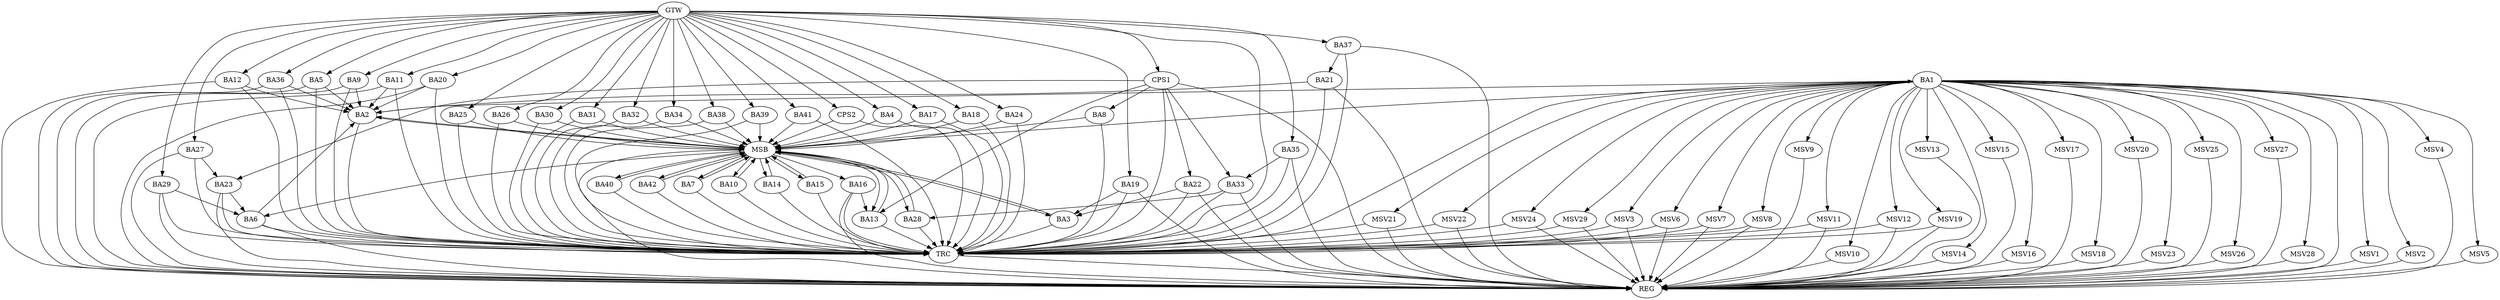 strict digraph G {
  BA1 [ label="BA1" ];
  BA2 [ label="BA2" ];
  BA3 [ label="BA3" ];
  BA4 [ label="BA4" ];
  BA5 [ label="BA5" ];
  BA6 [ label="BA6" ];
  BA7 [ label="BA7" ];
  BA8 [ label="BA8" ];
  BA9 [ label="BA9" ];
  BA10 [ label="BA10" ];
  BA11 [ label="BA11" ];
  BA12 [ label="BA12" ];
  BA13 [ label="BA13" ];
  BA14 [ label="BA14" ];
  BA15 [ label="BA15" ];
  BA16 [ label="BA16" ];
  BA17 [ label="BA17" ];
  BA18 [ label="BA18" ];
  BA19 [ label="BA19" ];
  BA20 [ label="BA20" ];
  BA21 [ label="BA21" ];
  BA22 [ label="BA22" ];
  BA23 [ label="BA23" ];
  BA24 [ label="BA24" ];
  BA25 [ label="BA25" ];
  BA26 [ label="BA26" ];
  BA27 [ label="BA27" ];
  BA28 [ label="BA28" ];
  BA29 [ label="BA29" ];
  BA30 [ label="BA30" ];
  BA31 [ label="BA31" ];
  BA32 [ label="BA32" ];
  BA33 [ label="BA33" ];
  BA34 [ label="BA34" ];
  BA35 [ label="BA35" ];
  BA36 [ label="BA36" ];
  BA37 [ label="BA37" ];
  BA38 [ label="BA38" ];
  BA39 [ label="BA39" ];
  BA40 [ label="BA40" ];
  BA41 [ label="BA41" ];
  BA42 [ label="BA42" ];
  CPS1 [ label="CPS1" ];
  CPS2 [ label="CPS2" ];
  GTW [ label="GTW" ];
  REG [ label="REG" ];
  MSB [ label="MSB" ];
  TRC [ label="TRC" ];
  MSV1 [ label="MSV1" ];
  MSV2 [ label="MSV2" ];
  MSV3 [ label="MSV3" ];
  MSV4 [ label="MSV4" ];
  MSV5 [ label="MSV5" ];
  MSV6 [ label="MSV6" ];
  MSV7 [ label="MSV7" ];
  MSV8 [ label="MSV8" ];
  MSV9 [ label="MSV9" ];
  MSV10 [ label="MSV10" ];
  MSV11 [ label="MSV11" ];
  MSV12 [ label="MSV12" ];
  MSV13 [ label="MSV13" ];
  MSV14 [ label="MSV14" ];
  MSV15 [ label="MSV15" ];
  MSV16 [ label="MSV16" ];
  MSV17 [ label="MSV17" ];
  MSV18 [ label="MSV18" ];
  MSV19 [ label="MSV19" ];
  MSV20 [ label="MSV20" ];
  MSV21 [ label="MSV21" ];
  MSV22 [ label="MSV22" ];
  MSV23 [ label="MSV23" ];
  MSV24 [ label="MSV24" ];
  MSV25 [ label="MSV25" ];
  MSV26 [ label="MSV26" ];
  MSV27 [ label="MSV27" ];
  MSV28 [ label="MSV28" ];
  MSV29 [ label="MSV29" ];
  BA1 -> BA2;
  BA5 -> BA2;
  BA6 -> BA2;
  BA9 -> BA2;
  BA11 -> BA2;
  BA12 -> BA2;
  BA16 -> BA13;
  BA19 -> BA3;
  BA20 -> BA2;
  BA21 -> BA2;
  BA22 -> BA3;
  BA23 -> BA6;
  BA27 -> BA23;
  BA29 -> BA6;
  BA33 -> BA28;
  BA35 -> BA33;
  BA36 -> BA2;
  BA37 -> BA21;
  CPS1 -> BA22;
  CPS1 -> BA23;
  CPS1 -> BA8;
  CPS1 -> BA33;
  CPS1 -> BA13;
  GTW -> BA4;
  GTW -> BA5;
  GTW -> BA9;
  GTW -> BA11;
  GTW -> BA12;
  GTW -> BA17;
  GTW -> BA18;
  GTW -> BA19;
  GTW -> BA20;
  GTW -> BA24;
  GTW -> BA25;
  GTW -> BA26;
  GTW -> BA27;
  GTW -> BA29;
  GTW -> BA30;
  GTW -> BA31;
  GTW -> BA32;
  GTW -> BA34;
  GTW -> BA35;
  GTW -> BA36;
  GTW -> BA37;
  GTW -> BA38;
  GTW -> BA39;
  GTW -> BA41;
  GTW -> CPS1;
  GTW -> CPS2;
  BA1 -> REG;
  BA5 -> REG;
  BA6 -> REG;
  BA9 -> REG;
  BA11 -> REG;
  BA12 -> REG;
  BA16 -> REG;
  BA19 -> REG;
  BA20 -> REG;
  BA21 -> REG;
  BA22 -> REG;
  BA23 -> REG;
  BA27 -> REG;
  BA29 -> REG;
  BA33 -> REG;
  BA35 -> REG;
  BA36 -> REG;
  BA37 -> REG;
  CPS1 -> REG;
  BA2 -> MSB;
  MSB -> BA1;
  MSB -> REG;
  BA3 -> MSB;
  MSB -> BA2;
  BA4 -> MSB;
  BA7 -> MSB;
  MSB -> BA3;
  BA8 -> MSB;
  BA10 -> MSB;
  BA13 -> MSB;
  BA14 -> MSB;
  MSB -> BA6;
  BA15 -> MSB;
  BA17 -> MSB;
  MSB -> BA14;
  BA18 -> MSB;
  BA24 -> MSB;
  MSB -> BA13;
  BA25 -> MSB;
  BA26 -> MSB;
  MSB -> BA16;
  BA28 -> MSB;
  BA30 -> MSB;
  MSB -> BA10;
  BA31 -> MSB;
  BA32 -> MSB;
  BA34 -> MSB;
  MSB -> BA7;
  BA38 -> MSB;
  BA39 -> MSB;
  BA40 -> MSB;
  MSB -> BA15;
  BA41 -> MSB;
  MSB -> BA28;
  BA42 -> MSB;
  CPS2 -> MSB;
  MSB -> BA42;
  MSB -> BA40;
  BA1 -> TRC;
  BA2 -> TRC;
  BA3 -> TRC;
  BA4 -> TRC;
  BA5 -> TRC;
  BA6 -> TRC;
  BA7 -> TRC;
  BA8 -> TRC;
  BA9 -> TRC;
  BA10 -> TRC;
  BA11 -> TRC;
  BA12 -> TRC;
  BA13 -> TRC;
  BA14 -> TRC;
  BA15 -> TRC;
  BA16 -> TRC;
  BA17 -> TRC;
  BA18 -> TRC;
  BA19 -> TRC;
  BA20 -> TRC;
  BA21 -> TRC;
  BA22 -> TRC;
  BA23 -> TRC;
  BA24 -> TRC;
  BA25 -> TRC;
  BA26 -> TRC;
  BA27 -> TRC;
  BA28 -> TRC;
  BA29 -> TRC;
  BA30 -> TRC;
  BA31 -> TRC;
  BA32 -> TRC;
  BA33 -> TRC;
  BA34 -> TRC;
  BA35 -> TRC;
  BA36 -> TRC;
  BA37 -> TRC;
  BA38 -> TRC;
  BA39 -> TRC;
  BA40 -> TRC;
  BA41 -> TRC;
  BA42 -> TRC;
  CPS1 -> TRC;
  CPS2 -> TRC;
  GTW -> TRC;
  TRC -> REG;
  BA1 -> MSV1;
  BA1 -> MSV2;
  BA1 -> MSV3;
  BA1 -> MSV4;
  BA1 -> MSV5;
  BA1 -> MSV6;
  MSV1 -> REG;
  MSV2 -> REG;
  MSV3 -> REG;
  MSV3 -> TRC;
  MSV4 -> REG;
  MSV5 -> REG;
  MSV6 -> REG;
  MSV6 -> TRC;
  BA1 -> MSV7;
  MSV7 -> REG;
  MSV7 -> TRC;
  BA1 -> MSV8;
  BA1 -> MSV9;
  MSV8 -> REG;
  MSV8 -> TRC;
  MSV9 -> REG;
  BA1 -> MSV10;
  MSV10 -> REG;
  BA1 -> MSV11;
  BA1 -> MSV12;
  MSV11 -> REG;
  MSV11 -> TRC;
  MSV12 -> REG;
  MSV12 -> TRC;
  BA1 -> MSV13;
  BA1 -> MSV14;
  MSV13 -> REG;
  MSV14 -> REG;
  BA1 -> MSV15;
  MSV15 -> REG;
  BA1 -> MSV16;
  BA1 -> MSV17;
  MSV16 -> REG;
  MSV17 -> REG;
  BA1 -> MSV18;
  MSV18 -> REG;
  BA1 -> MSV19;
  MSV19 -> REG;
  MSV19 -> TRC;
  BA1 -> MSV20;
  BA1 -> MSV21;
  MSV20 -> REG;
  MSV21 -> REG;
  MSV21 -> TRC;
  BA1 -> MSV22;
  BA1 -> MSV23;
  BA1 -> MSV24;
  MSV22 -> REG;
  MSV22 -> TRC;
  MSV23 -> REG;
  MSV24 -> REG;
  MSV24 -> TRC;
  BA1 -> MSV25;
  BA1 -> MSV26;
  BA1 -> MSV27;
  MSV25 -> REG;
  MSV26 -> REG;
  MSV27 -> REG;
  BA1 -> MSV28;
  BA1 -> MSV29;
  MSV28 -> REG;
  MSV29 -> REG;
  MSV29 -> TRC;
}
